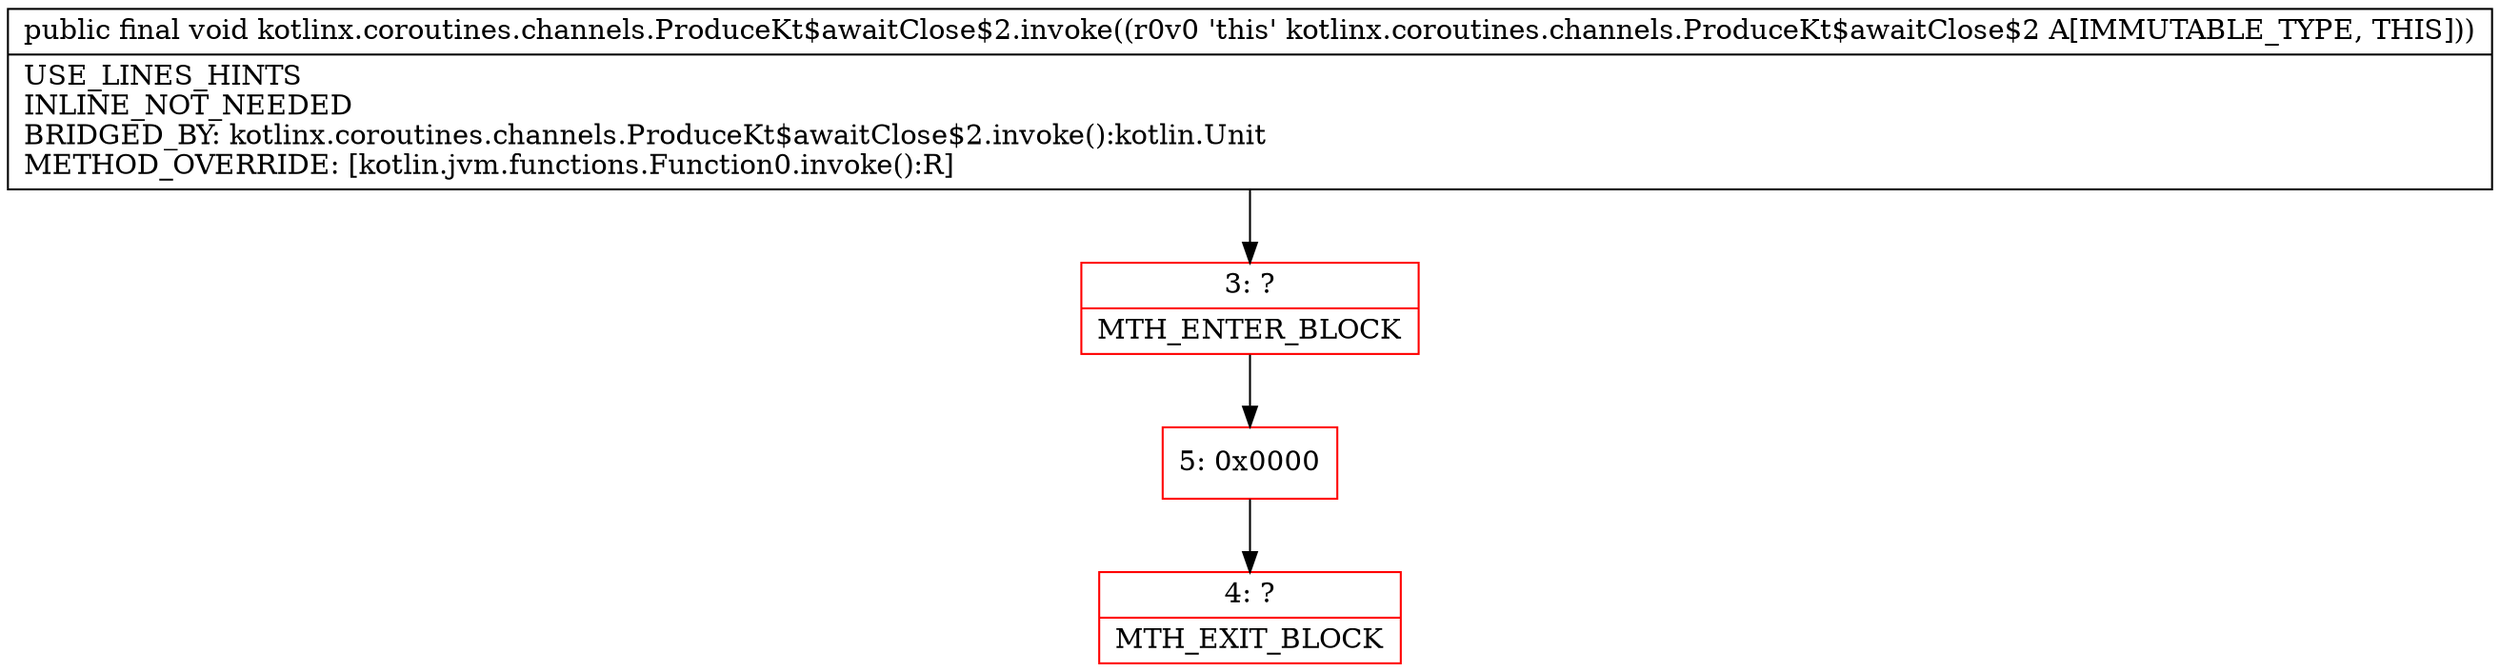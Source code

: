 digraph "CFG forkotlinx.coroutines.channels.ProduceKt$awaitClose$2.invoke()V" {
subgraph cluster_Region_1281906303 {
label = "R(0)";
node [shape=record,color=blue];
}
Node_3 [shape=record,color=red,label="{3\:\ ?|MTH_ENTER_BLOCK\l}"];
Node_5 [shape=record,color=red,label="{5\:\ 0x0000}"];
Node_4 [shape=record,color=red,label="{4\:\ ?|MTH_EXIT_BLOCK\l}"];
MethodNode[shape=record,label="{public final void kotlinx.coroutines.channels.ProduceKt$awaitClose$2.invoke((r0v0 'this' kotlinx.coroutines.channels.ProduceKt$awaitClose$2 A[IMMUTABLE_TYPE, THIS]))  | USE_LINES_HINTS\lINLINE_NOT_NEEDED\lBRIDGED_BY: kotlinx.coroutines.channels.ProduceKt$awaitClose$2.invoke():kotlin.Unit\lMETHOD_OVERRIDE: [kotlin.jvm.functions.Function0.invoke():R]\l}"];
MethodNode -> Node_3;Node_3 -> Node_5;
Node_5 -> Node_4;
}

